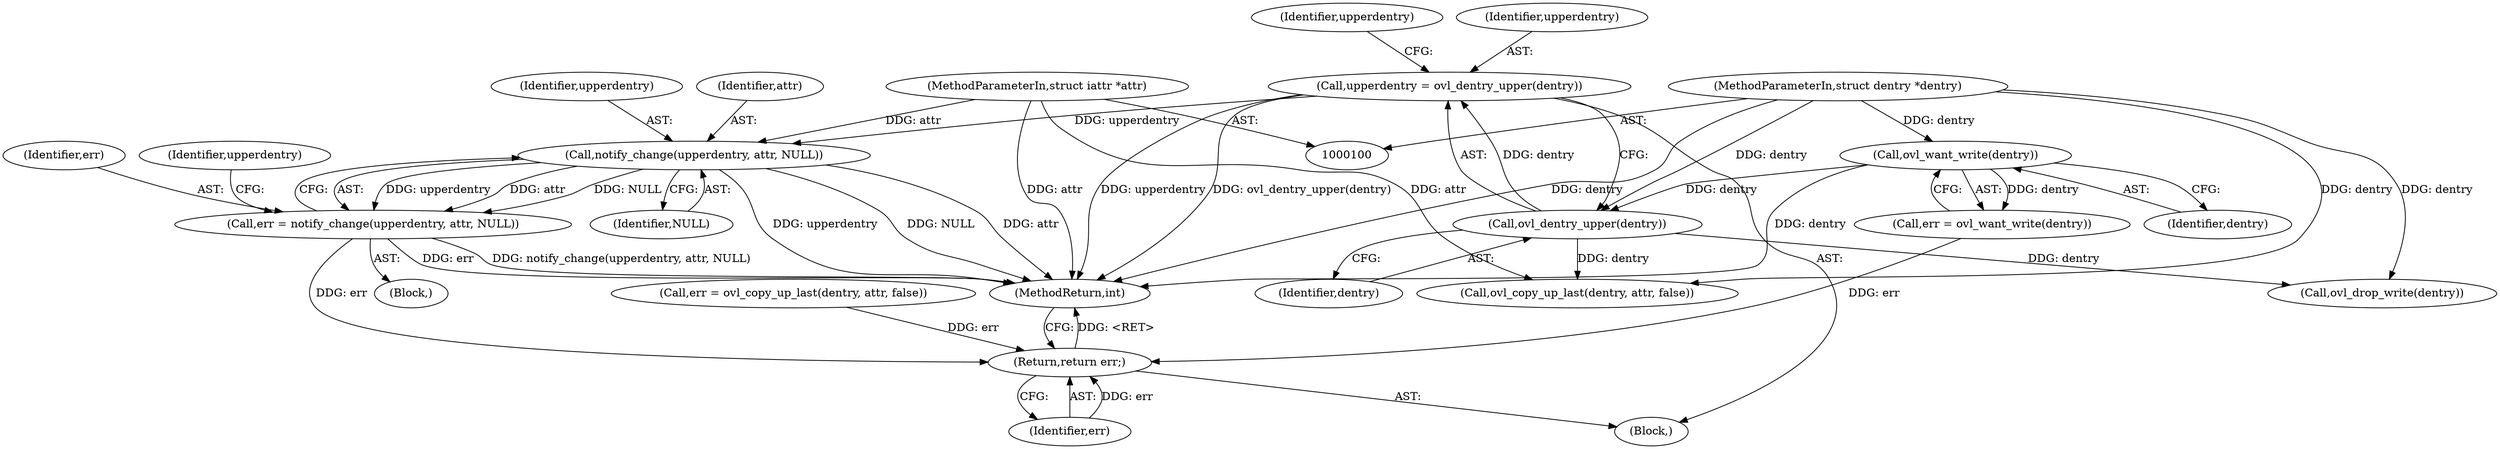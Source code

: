 digraph "1_linux_acff81ec2c79492b180fade3c2894425cd35a545@pointer" {
"1000129" [label="(Call,notify_change(upperdentry, attr, NULL))"];
"1000113" [label="(Call,upperdentry = ovl_dentry_upper(dentry))"];
"1000115" [label="(Call,ovl_dentry_upper(dentry))"];
"1000108" [label="(Call,ovl_want_write(dentry))"];
"1000101" [label="(MethodParameterIn,struct dentry *dentry)"];
"1000102" [label="(MethodParameterIn,struct iattr *attr)"];
"1000127" [label="(Call,err = notify_change(upperdentry, attr, NULL))"];
"1000151" [label="(Return,return err;)"];
"1000109" [label="(Identifier,dentry)"];
"1000131" [label="(Identifier,attr)"];
"1000101" [label="(MethodParameterIn,struct dentry *dentry)"];
"1000116" [label="(Identifier,dentry)"];
"1000119" [label="(Block,)"];
"1000144" [label="(Call,ovl_copy_up_last(dentry, attr, false))"];
"1000129" [label="(Call,notify_change(upperdentry, attr, NULL))"];
"1000137" [label="(Identifier,upperdentry)"];
"1000115" [label="(Call,ovl_dentry_upper(dentry))"];
"1000142" [label="(Call,err = ovl_copy_up_last(dentry, attr, false))"];
"1000153" [label="(MethodReturn,int)"];
"1000118" [label="(Identifier,upperdentry)"];
"1000127" [label="(Call,err = notify_change(upperdentry, attr, NULL))"];
"1000130" [label="(Identifier,upperdentry)"];
"1000106" [label="(Call,err = ovl_want_write(dentry))"];
"1000113" [label="(Call,upperdentry = ovl_dentry_upper(dentry))"];
"1000128" [label="(Identifier,err)"];
"1000102" [label="(MethodParameterIn,struct iattr *attr)"];
"1000151" [label="(Return,return err;)"];
"1000152" [label="(Identifier,err)"];
"1000114" [label="(Identifier,upperdentry)"];
"1000148" [label="(Call,ovl_drop_write(dentry))"];
"1000103" [label="(Block,)"];
"1000132" [label="(Identifier,NULL)"];
"1000108" [label="(Call,ovl_want_write(dentry))"];
"1000129" -> "1000127"  [label="AST: "];
"1000129" -> "1000132"  [label="CFG: "];
"1000130" -> "1000129"  [label="AST: "];
"1000131" -> "1000129"  [label="AST: "];
"1000132" -> "1000129"  [label="AST: "];
"1000127" -> "1000129"  [label="CFG: "];
"1000129" -> "1000153"  [label="DDG: upperdentry"];
"1000129" -> "1000153"  [label="DDG: NULL"];
"1000129" -> "1000153"  [label="DDG: attr"];
"1000129" -> "1000127"  [label="DDG: upperdentry"];
"1000129" -> "1000127"  [label="DDG: attr"];
"1000129" -> "1000127"  [label="DDG: NULL"];
"1000113" -> "1000129"  [label="DDG: upperdentry"];
"1000102" -> "1000129"  [label="DDG: attr"];
"1000113" -> "1000103"  [label="AST: "];
"1000113" -> "1000115"  [label="CFG: "];
"1000114" -> "1000113"  [label="AST: "];
"1000115" -> "1000113"  [label="AST: "];
"1000118" -> "1000113"  [label="CFG: "];
"1000113" -> "1000153"  [label="DDG: upperdentry"];
"1000113" -> "1000153"  [label="DDG: ovl_dentry_upper(dentry)"];
"1000115" -> "1000113"  [label="DDG: dentry"];
"1000115" -> "1000116"  [label="CFG: "];
"1000116" -> "1000115"  [label="AST: "];
"1000108" -> "1000115"  [label="DDG: dentry"];
"1000101" -> "1000115"  [label="DDG: dentry"];
"1000115" -> "1000144"  [label="DDG: dentry"];
"1000115" -> "1000148"  [label="DDG: dentry"];
"1000108" -> "1000106"  [label="AST: "];
"1000108" -> "1000109"  [label="CFG: "];
"1000109" -> "1000108"  [label="AST: "];
"1000106" -> "1000108"  [label="CFG: "];
"1000108" -> "1000153"  [label="DDG: dentry"];
"1000108" -> "1000106"  [label="DDG: dentry"];
"1000101" -> "1000108"  [label="DDG: dentry"];
"1000101" -> "1000100"  [label="AST: "];
"1000101" -> "1000153"  [label="DDG: dentry"];
"1000101" -> "1000144"  [label="DDG: dentry"];
"1000101" -> "1000148"  [label="DDG: dentry"];
"1000102" -> "1000100"  [label="AST: "];
"1000102" -> "1000153"  [label="DDG: attr"];
"1000102" -> "1000144"  [label="DDG: attr"];
"1000127" -> "1000119"  [label="AST: "];
"1000128" -> "1000127"  [label="AST: "];
"1000137" -> "1000127"  [label="CFG: "];
"1000127" -> "1000153"  [label="DDG: err"];
"1000127" -> "1000153"  [label="DDG: notify_change(upperdentry, attr, NULL)"];
"1000127" -> "1000151"  [label="DDG: err"];
"1000151" -> "1000103"  [label="AST: "];
"1000151" -> "1000152"  [label="CFG: "];
"1000152" -> "1000151"  [label="AST: "];
"1000153" -> "1000151"  [label="CFG: "];
"1000151" -> "1000153"  [label="DDG: <RET>"];
"1000152" -> "1000151"  [label="DDG: err"];
"1000106" -> "1000151"  [label="DDG: err"];
"1000142" -> "1000151"  [label="DDG: err"];
}

